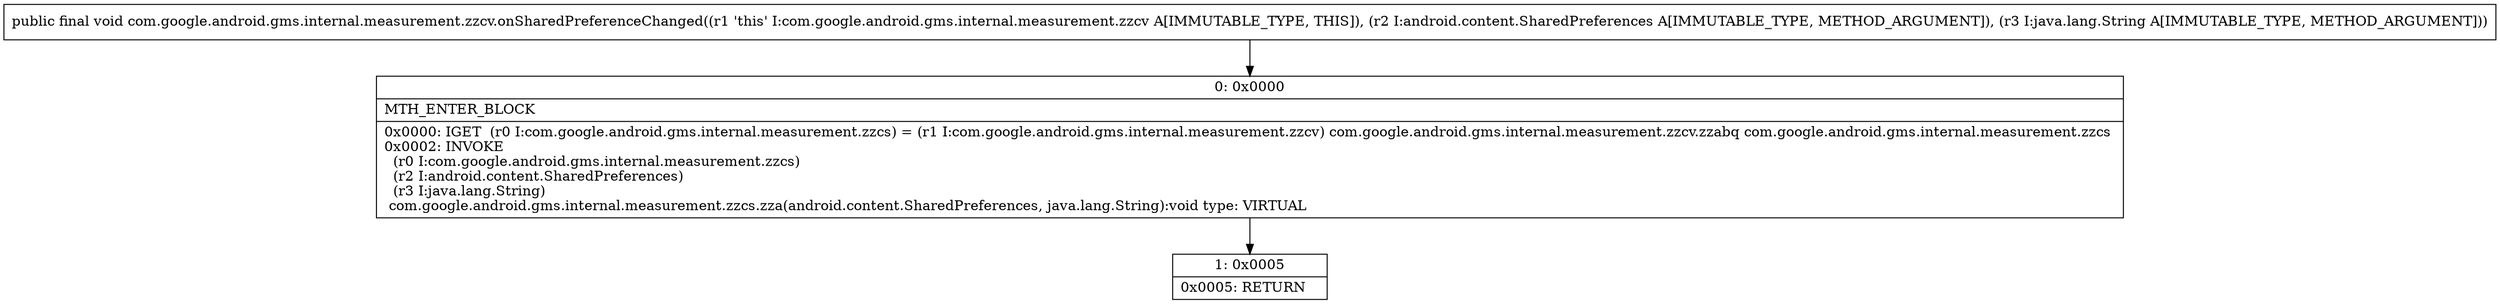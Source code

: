 digraph "CFG forcom.google.android.gms.internal.measurement.zzcv.onSharedPreferenceChanged(Landroid\/content\/SharedPreferences;Ljava\/lang\/String;)V" {
Node_0 [shape=record,label="{0\:\ 0x0000|MTH_ENTER_BLOCK\l|0x0000: IGET  (r0 I:com.google.android.gms.internal.measurement.zzcs) = (r1 I:com.google.android.gms.internal.measurement.zzcv) com.google.android.gms.internal.measurement.zzcv.zzabq com.google.android.gms.internal.measurement.zzcs \l0x0002: INVOKE  \l  (r0 I:com.google.android.gms.internal.measurement.zzcs)\l  (r2 I:android.content.SharedPreferences)\l  (r3 I:java.lang.String)\l com.google.android.gms.internal.measurement.zzcs.zza(android.content.SharedPreferences, java.lang.String):void type: VIRTUAL \l}"];
Node_1 [shape=record,label="{1\:\ 0x0005|0x0005: RETURN   \l}"];
MethodNode[shape=record,label="{public final void com.google.android.gms.internal.measurement.zzcv.onSharedPreferenceChanged((r1 'this' I:com.google.android.gms.internal.measurement.zzcv A[IMMUTABLE_TYPE, THIS]), (r2 I:android.content.SharedPreferences A[IMMUTABLE_TYPE, METHOD_ARGUMENT]), (r3 I:java.lang.String A[IMMUTABLE_TYPE, METHOD_ARGUMENT])) }"];
MethodNode -> Node_0;
Node_0 -> Node_1;
}

